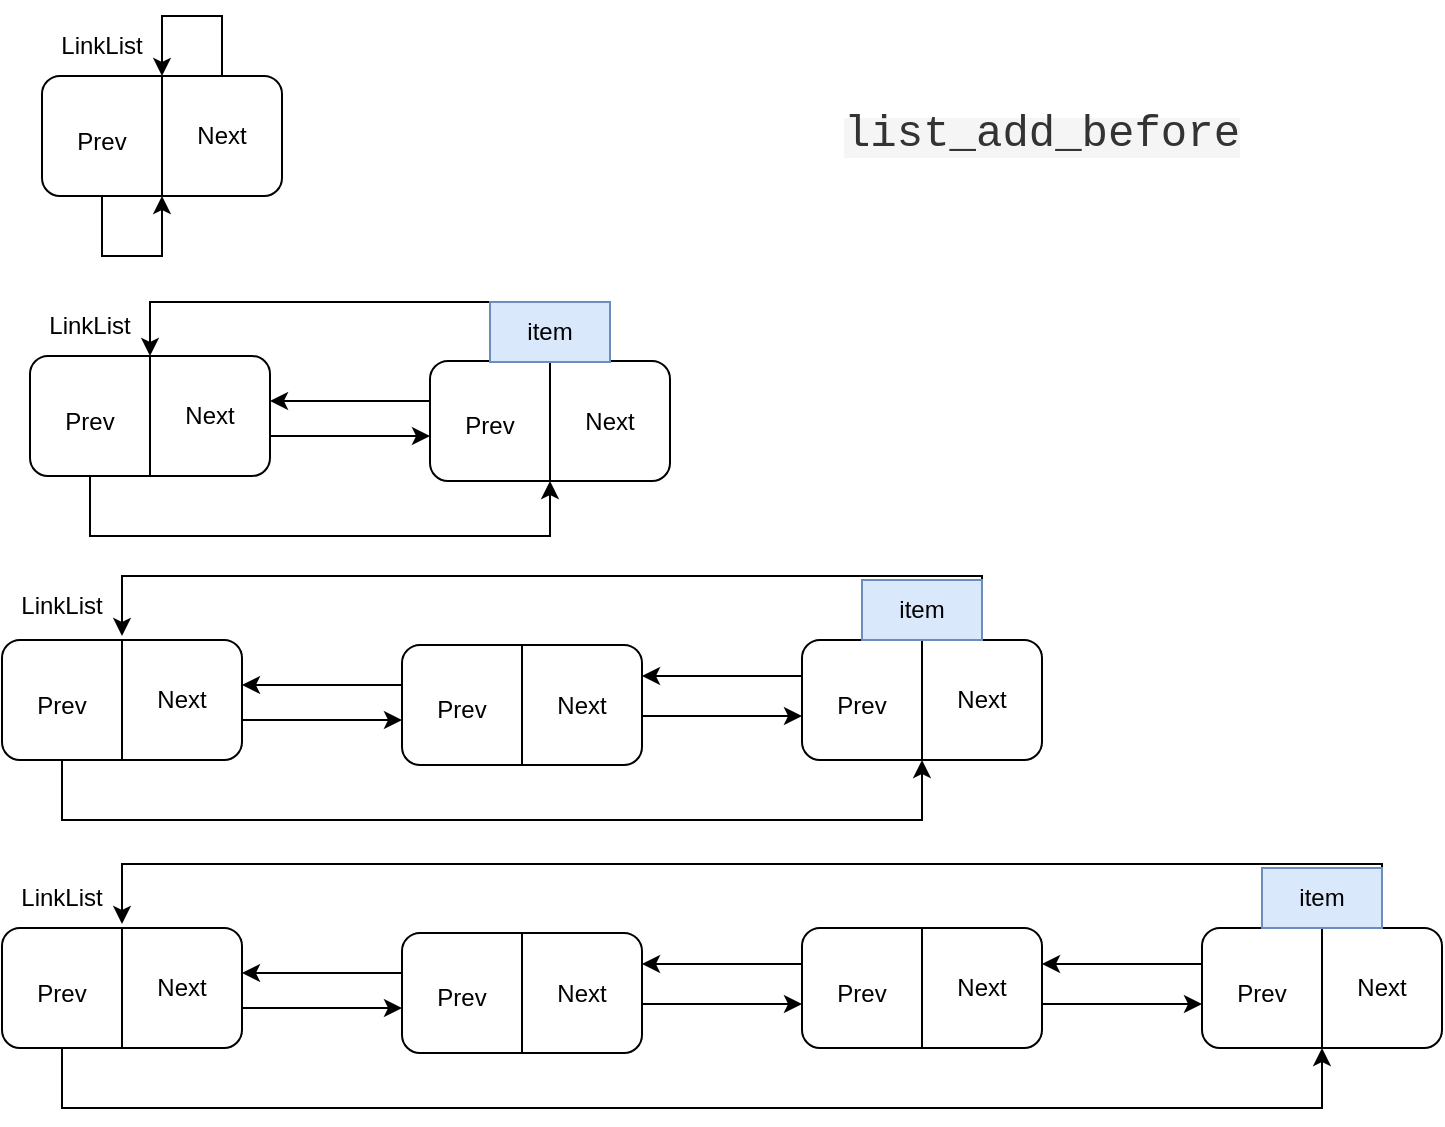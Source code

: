 <mxfile version="21.1.5" type="github">
  <diagram name="第 1 页" id="426NhQxwx-dDoAMTU1OL">
    <mxGraphModel dx="1631" dy="750" grid="1" gridSize="10" guides="1" tooltips="1" connect="1" arrows="1" fold="1" page="1" pageScale="1" pageWidth="827" pageHeight="1169" math="0" shadow="0">
      <root>
        <mxCell id="0" />
        <mxCell id="1" parent="0" />
        <mxCell id="N5lV2D2xA5dcwzt4dY45-3" value="" style="rounded=1;whiteSpace=wrap;html=1;" vertex="1" parent="1">
          <mxGeometry x="100" y="130" width="120" height="60" as="geometry" />
        </mxCell>
        <mxCell id="N5lV2D2xA5dcwzt4dY45-4" value="" style="endArrow=none;html=1;rounded=0;entryX=0.5;entryY=0;entryDx=0;entryDy=0;exitX=0.5;exitY=1;exitDx=0;exitDy=0;" edge="1" parent="1" source="N5lV2D2xA5dcwzt4dY45-3" target="N5lV2D2xA5dcwzt4dY45-3">
          <mxGeometry width="50" height="50" relative="1" as="geometry">
            <mxPoint x="70" y="200" as="sourcePoint" />
            <mxPoint x="120" y="150" as="targetPoint" />
          </mxGeometry>
        </mxCell>
        <mxCell id="N5lV2D2xA5dcwzt4dY45-7" style="edgeStyle=orthogonalEdgeStyle;rounded=0;orthogonalLoop=1;jettySize=auto;html=1;" edge="1" parent="1">
          <mxGeometry relative="1" as="geometry">
            <mxPoint x="130" y="190" as="sourcePoint" />
            <mxPoint x="160" y="190" as="targetPoint" />
            <Array as="points">
              <mxPoint x="130" y="220" />
              <mxPoint x="160" y="220" />
            </Array>
          </mxGeometry>
        </mxCell>
        <mxCell id="N5lV2D2xA5dcwzt4dY45-5" value="Prev" style="text;html=1;strokeColor=none;fillColor=none;align=center;verticalAlign=middle;whiteSpace=wrap;rounded=0;" vertex="1" parent="1">
          <mxGeometry x="100" y="145" width="60" height="35" as="geometry" />
        </mxCell>
        <mxCell id="N5lV2D2xA5dcwzt4dY45-8" style="edgeStyle=orthogonalEdgeStyle;rounded=0;orthogonalLoop=1;jettySize=auto;html=1;exitX=0.75;exitY=0;exitDx=0;exitDy=0;" edge="1" parent="1" source="N5lV2D2xA5dcwzt4dY45-3">
          <mxGeometry relative="1" as="geometry">
            <mxPoint x="190" y="145" as="sourcePoint" />
            <mxPoint x="160" y="130" as="targetPoint" />
            <Array as="points">
              <mxPoint x="190" y="100" />
              <mxPoint x="160" y="100" />
            </Array>
          </mxGeometry>
        </mxCell>
        <mxCell id="N5lV2D2xA5dcwzt4dY45-6" value="Next" style="text;html=1;strokeColor=none;fillColor=none;align=center;verticalAlign=middle;whiteSpace=wrap;rounded=0;" vertex="1" parent="1">
          <mxGeometry x="160" y="145" width="60" height="30" as="geometry" />
        </mxCell>
        <mxCell id="N5lV2D2xA5dcwzt4dY45-10" value="" style="rounded=1;whiteSpace=wrap;html=1;" vertex="1" parent="1">
          <mxGeometry x="94" y="270" width="120" height="60" as="geometry" />
        </mxCell>
        <mxCell id="N5lV2D2xA5dcwzt4dY45-11" value="" style="endArrow=none;html=1;rounded=0;entryX=0.5;entryY=0;entryDx=0;entryDy=0;exitX=0.5;exitY=1;exitDx=0;exitDy=0;" edge="1" parent="1" source="N5lV2D2xA5dcwzt4dY45-10" target="N5lV2D2xA5dcwzt4dY45-10">
          <mxGeometry width="50" height="50" relative="1" as="geometry">
            <mxPoint x="64" y="340" as="sourcePoint" />
            <mxPoint x="114" y="290" as="targetPoint" />
          </mxGeometry>
        </mxCell>
        <mxCell id="N5lV2D2xA5dcwzt4dY45-12" style="edgeStyle=orthogonalEdgeStyle;rounded=0;orthogonalLoop=1;jettySize=auto;html=1;entryX=0.5;entryY=1;entryDx=0;entryDy=0;" edge="1" parent="1" target="N5lV2D2xA5dcwzt4dY45-17">
          <mxGeometry relative="1" as="geometry">
            <mxPoint x="124" y="330" as="sourcePoint" />
            <Array as="points">
              <mxPoint x="124" y="360" />
              <mxPoint x="354" y="360" />
            </Array>
            <mxPoint x="264" y="390" as="targetPoint" />
          </mxGeometry>
        </mxCell>
        <mxCell id="N5lV2D2xA5dcwzt4dY45-13" value="Prev" style="text;html=1;strokeColor=none;fillColor=none;align=center;verticalAlign=middle;whiteSpace=wrap;rounded=0;" vertex="1" parent="1">
          <mxGeometry x="94" y="285" width="60" height="35" as="geometry" />
        </mxCell>
        <mxCell id="N5lV2D2xA5dcwzt4dY45-23" value="" style="edgeStyle=orthogonalEdgeStyle;rounded=0;orthogonalLoop=1;jettySize=auto;html=1;" edge="1" parent="1" source="N5lV2D2xA5dcwzt4dY45-15" target="N5lV2D2xA5dcwzt4dY45-20">
          <mxGeometry relative="1" as="geometry">
            <Array as="points">
              <mxPoint x="254" y="310" />
              <mxPoint x="254" y="310" />
            </Array>
          </mxGeometry>
        </mxCell>
        <mxCell id="N5lV2D2xA5dcwzt4dY45-15" value="Next" style="text;html=1;strokeColor=none;fillColor=none;align=center;verticalAlign=middle;whiteSpace=wrap;rounded=0;" vertex="1" parent="1">
          <mxGeometry x="154" y="285" width="60" height="30" as="geometry" />
        </mxCell>
        <mxCell id="N5lV2D2xA5dcwzt4dY45-24" style="edgeStyle=orthogonalEdgeStyle;rounded=0;orthogonalLoop=1;jettySize=auto;html=1;entryX=1;entryY=0.25;entryDx=0;entryDy=0;" edge="1" parent="1" source="N5lV2D2xA5dcwzt4dY45-17" target="N5lV2D2xA5dcwzt4dY45-15">
          <mxGeometry relative="1" as="geometry">
            <Array as="points">
              <mxPoint x="254" y="293" />
            </Array>
          </mxGeometry>
        </mxCell>
        <mxCell id="N5lV2D2xA5dcwzt4dY45-17" value="" style="rounded=1;whiteSpace=wrap;html=1;" vertex="1" parent="1">
          <mxGeometry x="294" y="272.5" width="120" height="60" as="geometry" />
        </mxCell>
        <mxCell id="N5lV2D2xA5dcwzt4dY45-18" value="" style="endArrow=none;html=1;rounded=0;entryX=0.5;entryY=0;entryDx=0;entryDy=0;exitX=0.5;exitY=1;exitDx=0;exitDy=0;" edge="1" parent="1" source="N5lV2D2xA5dcwzt4dY45-17" target="N5lV2D2xA5dcwzt4dY45-17">
          <mxGeometry width="50" height="50" relative="1" as="geometry">
            <mxPoint x="264" y="342.5" as="sourcePoint" />
            <mxPoint x="314" y="292.5" as="targetPoint" />
          </mxGeometry>
        </mxCell>
        <mxCell id="N5lV2D2xA5dcwzt4dY45-20" value="Prev" style="text;html=1;strokeColor=none;fillColor=none;align=center;verticalAlign=middle;whiteSpace=wrap;rounded=0;" vertex="1" parent="1">
          <mxGeometry x="294" y="287.5" width="60" height="35" as="geometry" />
        </mxCell>
        <mxCell id="N5lV2D2xA5dcwzt4dY45-21" style="edgeStyle=orthogonalEdgeStyle;rounded=0;orthogonalLoop=1;jettySize=auto;html=1;exitX=0.75;exitY=0;exitDx=0;exitDy=0;" edge="1" parent="1" source="N5lV2D2xA5dcwzt4dY45-17">
          <mxGeometry relative="1" as="geometry">
            <mxPoint x="384" y="287.5" as="sourcePoint" />
            <Array as="points">
              <mxPoint x="384" y="243" />
              <mxPoint x="154" y="243" />
            </Array>
            <mxPoint x="154" y="270" as="targetPoint" />
          </mxGeometry>
        </mxCell>
        <mxCell id="N5lV2D2xA5dcwzt4dY45-22" value="Next" style="text;html=1;strokeColor=none;fillColor=none;align=center;verticalAlign=middle;whiteSpace=wrap;rounded=0;" vertex="1" parent="1">
          <mxGeometry x="354" y="287.5" width="60" height="30" as="geometry" />
        </mxCell>
        <mxCell id="N5lV2D2xA5dcwzt4dY45-31" value="" style="rounded=1;whiteSpace=wrap;html=1;" vertex="1" parent="1">
          <mxGeometry x="80" y="412" width="120" height="60" as="geometry" />
        </mxCell>
        <mxCell id="N5lV2D2xA5dcwzt4dY45-32" value="" style="endArrow=none;html=1;rounded=0;entryX=0.5;entryY=0;entryDx=0;entryDy=0;exitX=0.5;exitY=1;exitDx=0;exitDy=0;" edge="1" parent="1" source="N5lV2D2xA5dcwzt4dY45-31" target="N5lV2D2xA5dcwzt4dY45-31">
          <mxGeometry width="50" height="50" relative="1" as="geometry">
            <mxPoint x="50" y="482" as="sourcePoint" />
            <mxPoint x="100" y="432" as="targetPoint" />
          </mxGeometry>
        </mxCell>
        <mxCell id="N5lV2D2xA5dcwzt4dY45-33" style="edgeStyle=orthogonalEdgeStyle;rounded=0;orthogonalLoop=1;jettySize=auto;html=1;entryX=0.5;entryY=1;entryDx=0;entryDy=0;" edge="1" parent="1" target="N5lV2D2xA5dcwzt4dY45-43">
          <mxGeometry relative="1" as="geometry">
            <mxPoint x="110" y="472" as="sourcePoint" />
            <Array as="points">
              <mxPoint x="110" y="502" />
              <mxPoint x="540" y="502" />
            </Array>
            <mxPoint x="340" y="480" as="targetPoint" />
          </mxGeometry>
        </mxCell>
        <mxCell id="N5lV2D2xA5dcwzt4dY45-34" value="Prev" style="text;html=1;strokeColor=none;fillColor=none;align=center;verticalAlign=middle;whiteSpace=wrap;rounded=0;" vertex="1" parent="1">
          <mxGeometry x="80" y="427" width="60" height="35" as="geometry" />
        </mxCell>
        <mxCell id="N5lV2D2xA5dcwzt4dY45-35" value="" style="edgeStyle=orthogonalEdgeStyle;rounded=0;orthogonalLoop=1;jettySize=auto;html=1;" edge="1" parent="1" source="N5lV2D2xA5dcwzt4dY45-36" target="N5lV2D2xA5dcwzt4dY45-40">
          <mxGeometry relative="1" as="geometry">
            <Array as="points">
              <mxPoint x="240" y="452" />
              <mxPoint x="240" y="452" />
            </Array>
          </mxGeometry>
        </mxCell>
        <mxCell id="N5lV2D2xA5dcwzt4dY45-36" value="Next" style="text;html=1;strokeColor=none;fillColor=none;align=center;verticalAlign=middle;whiteSpace=wrap;rounded=0;" vertex="1" parent="1">
          <mxGeometry x="140" y="427" width="60" height="30" as="geometry" />
        </mxCell>
        <mxCell id="N5lV2D2xA5dcwzt4dY45-37" style="edgeStyle=orthogonalEdgeStyle;rounded=0;orthogonalLoop=1;jettySize=auto;html=1;entryX=1;entryY=0.25;entryDx=0;entryDy=0;" edge="1" parent="1" source="N5lV2D2xA5dcwzt4dY45-38" target="N5lV2D2xA5dcwzt4dY45-36">
          <mxGeometry relative="1" as="geometry">
            <Array as="points">
              <mxPoint x="240" y="435" />
            </Array>
          </mxGeometry>
        </mxCell>
        <mxCell id="N5lV2D2xA5dcwzt4dY45-38" value="" style="rounded=1;whiteSpace=wrap;html=1;" vertex="1" parent="1">
          <mxGeometry x="280" y="414.5" width="120" height="60" as="geometry" />
        </mxCell>
        <mxCell id="N5lV2D2xA5dcwzt4dY45-39" value="" style="endArrow=none;html=1;rounded=0;entryX=0.5;entryY=0;entryDx=0;entryDy=0;exitX=0.5;exitY=1;exitDx=0;exitDy=0;" edge="1" parent="1" source="N5lV2D2xA5dcwzt4dY45-38" target="N5lV2D2xA5dcwzt4dY45-38">
          <mxGeometry width="50" height="50" relative="1" as="geometry">
            <mxPoint x="250" y="484.5" as="sourcePoint" />
            <mxPoint x="300" y="434.5" as="targetPoint" />
          </mxGeometry>
        </mxCell>
        <mxCell id="N5lV2D2xA5dcwzt4dY45-40" value="Prev" style="text;html=1;strokeColor=none;fillColor=none;align=center;verticalAlign=middle;whiteSpace=wrap;rounded=0;" vertex="1" parent="1">
          <mxGeometry x="280" y="429.5" width="60" height="35" as="geometry" />
        </mxCell>
        <mxCell id="N5lV2D2xA5dcwzt4dY45-47" value="" style="edgeStyle=orthogonalEdgeStyle;rounded=0;orthogonalLoop=1;jettySize=auto;html=1;" edge="1" parent="1" source="N5lV2D2xA5dcwzt4dY45-42" target="N5lV2D2xA5dcwzt4dY45-45">
          <mxGeometry relative="1" as="geometry">
            <Array as="points">
              <mxPoint x="430" y="450" />
              <mxPoint x="430" y="450" />
            </Array>
          </mxGeometry>
        </mxCell>
        <mxCell id="N5lV2D2xA5dcwzt4dY45-42" value="Next" style="text;html=1;strokeColor=none;fillColor=none;align=center;verticalAlign=middle;whiteSpace=wrap;rounded=0;" vertex="1" parent="1">
          <mxGeometry x="340" y="429.5" width="60" height="30" as="geometry" />
        </mxCell>
        <mxCell id="N5lV2D2xA5dcwzt4dY45-48" style="edgeStyle=orthogonalEdgeStyle;rounded=0;orthogonalLoop=1;jettySize=auto;html=1;" edge="1" parent="1" source="N5lV2D2xA5dcwzt4dY45-43">
          <mxGeometry relative="1" as="geometry">
            <mxPoint x="140" y="410" as="targetPoint" />
            <Array as="points">
              <mxPoint x="570" y="380" />
              <mxPoint x="140" y="380" />
            </Array>
          </mxGeometry>
        </mxCell>
        <mxCell id="N5lV2D2xA5dcwzt4dY45-43" value="" style="rounded=1;whiteSpace=wrap;html=1;" vertex="1" parent="1">
          <mxGeometry x="480" y="412" width="120" height="60" as="geometry" />
        </mxCell>
        <mxCell id="N5lV2D2xA5dcwzt4dY45-44" value="" style="endArrow=none;html=1;rounded=0;entryX=0.5;entryY=0;entryDx=0;entryDy=0;exitX=0.5;exitY=1;exitDx=0;exitDy=0;" edge="1" parent="1" source="N5lV2D2xA5dcwzt4dY45-43" target="N5lV2D2xA5dcwzt4dY45-43">
          <mxGeometry width="50" height="50" relative="1" as="geometry">
            <mxPoint x="450" y="482" as="sourcePoint" />
            <mxPoint x="500" y="432" as="targetPoint" />
          </mxGeometry>
        </mxCell>
        <mxCell id="N5lV2D2xA5dcwzt4dY45-49" style="edgeStyle=orthogonalEdgeStyle;rounded=0;orthogonalLoop=1;jettySize=auto;html=1;" edge="1" parent="1" source="N5lV2D2xA5dcwzt4dY45-45">
          <mxGeometry relative="1" as="geometry">
            <mxPoint x="400" y="430" as="targetPoint" />
            <Array as="points">
              <mxPoint x="400" y="430" />
            </Array>
          </mxGeometry>
        </mxCell>
        <mxCell id="N5lV2D2xA5dcwzt4dY45-45" value="Prev" style="text;html=1;strokeColor=none;fillColor=none;align=center;verticalAlign=middle;whiteSpace=wrap;rounded=0;" vertex="1" parent="1">
          <mxGeometry x="480" y="427" width="60" height="35" as="geometry" />
        </mxCell>
        <mxCell id="N5lV2D2xA5dcwzt4dY45-46" value="Next" style="text;html=1;strokeColor=none;fillColor=none;align=center;verticalAlign=middle;whiteSpace=wrap;rounded=0;" vertex="1" parent="1">
          <mxGeometry x="540" y="427" width="60" height="30" as="geometry" />
        </mxCell>
        <mxCell id="N5lV2D2xA5dcwzt4dY45-50" value="" style="rounded=1;whiteSpace=wrap;html=1;" vertex="1" parent="1">
          <mxGeometry x="80" y="556" width="120" height="60" as="geometry" />
        </mxCell>
        <mxCell id="N5lV2D2xA5dcwzt4dY45-51" value="" style="endArrow=none;html=1;rounded=0;entryX=0.5;entryY=0;entryDx=0;entryDy=0;exitX=0.5;exitY=1;exitDx=0;exitDy=0;" edge="1" parent="1" source="N5lV2D2xA5dcwzt4dY45-50" target="N5lV2D2xA5dcwzt4dY45-50">
          <mxGeometry width="50" height="50" relative="1" as="geometry">
            <mxPoint x="50" y="626" as="sourcePoint" />
            <mxPoint x="100" y="576" as="targetPoint" />
          </mxGeometry>
        </mxCell>
        <mxCell id="N5lV2D2xA5dcwzt4dY45-52" style="edgeStyle=orthogonalEdgeStyle;rounded=0;orthogonalLoop=1;jettySize=auto;html=1;" edge="1" parent="1">
          <mxGeometry relative="1" as="geometry">
            <mxPoint x="110" y="616" as="sourcePoint" />
            <Array as="points">
              <mxPoint x="110" y="646" />
              <mxPoint x="740" y="646" />
            </Array>
            <mxPoint x="740" y="616" as="targetPoint" />
          </mxGeometry>
        </mxCell>
        <mxCell id="N5lV2D2xA5dcwzt4dY45-53" value="Prev" style="text;html=1;strokeColor=none;fillColor=none;align=center;verticalAlign=middle;whiteSpace=wrap;rounded=0;" vertex="1" parent="1">
          <mxGeometry x="80" y="571" width="60" height="35" as="geometry" />
        </mxCell>
        <mxCell id="N5lV2D2xA5dcwzt4dY45-54" value="" style="edgeStyle=orthogonalEdgeStyle;rounded=0;orthogonalLoop=1;jettySize=auto;html=1;" edge="1" parent="1" source="N5lV2D2xA5dcwzt4dY45-55" target="N5lV2D2xA5dcwzt4dY45-59">
          <mxGeometry relative="1" as="geometry">
            <Array as="points">
              <mxPoint x="240" y="596" />
              <mxPoint x="240" y="596" />
            </Array>
          </mxGeometry>
        </mxCell>
        <mxCell id="N5lV2D2xA5dcwzt4dY45-55" value="Next" style="text;html=1;strokeColor=none;fillColor=none;align=center;verticalAlign=middle;whiteSpace=wrap;rounded=0;" vertex="1" parent="1">
          <mxGeometry x="140" y="571" width="60" height="30" as="geometry" />
        </mxCell>
        <mxCell id="N5lV2D2xA5dcwzt4dY45-56" style="edgeStyle=orthogonalEdgeStyle;rounded=0;orthogonalLoop=1;jettySize=auto;html=1;entryX=1;entryY=0.25;entryDx=0;entryDy=0;" edge="1" parent="1" source="N5lV2D2xA5dcwzt4dY45-57" target="N5lV2D2xA5dcwzt4dY45-55">
          <mxGeometry relative="1" as="geometry">
            <Array as="points">
              <mxPoint x="240" y="579" />
            </Array>
          </mxGeometry>
        </mxCell>
        <mxCell id="N5lV2D2xA5dcwzt4dY45-57" value="" style="rounded=1;whiteSpace=wrap;html=1;" vertex="1" parent="1">
          <mxGeometry x="280" y="558.5" width="120" height="60" as="geometry" />
        </mxCell>
        <mxCell id="N5lV2D2xA5dcwzt4dY45-58" value="" style="endArrow=none;html=1;rounded=0;entryX=0.5;entryY=0;entryDx=0;entryDy=0;exitX=0.5;exitY=1;exitDx=0;exitDy=0;" edge="1" parent="1" source="N5lV2D2xA5dcwzt4dY45-57" target="N5lV2D2xA5dcwzt4dY45-57">
          <mxGeometry width="50" height="50" relative="1" as="geometry">
            <mxPoint x="250" y="628.5" as="sourcePoint" />
            <mxPoint x="300" y="578.5" as="targetPoint" />
          </mxGeometry>
        </mxCell>
        <mxCell id="N5lV2D2xA5dcwzt4dY45-59" value="Prev" style="text;html=1;strokeColor=none;fillColor=none;align=center;verticalAlign=middle;whiteSpace=wrap;rounded=0;" vertex="1" parent="1">
          <mxGeometry x="280" y="573.5" width="60" height="35" as="geometry" />
        </mxCell>
        <mxCell id="N5lV2D2xA5dcwzt4dY45-60" value="" style="edgeStyle=orthogonalEdgeStyle;rounded=0;orthogonalLoop=1;jettySize=auto;html=1;" edge="1" parent="1" source="N5lV2D2xA5dcwzt4dY45-61" target="N5lV2D2xA5dcwzt4dY45-66">
          <mxGeometry relative="1" as="geometry">
            <Array as="points">
              <mxPoint x="440" y="594" />
              <mxPoint x="440" y="594" />
            </Array>
          </mxGeometry>
        </mxCell>
        <mxCell id="N5lV2D2xA5dcwzt4dY45-61" value="Next" style="text;html=1;strokeColor=none;fillColor=none;align=center;verticalAlign=middle;whiteSpace=wrap;rounded=0;" vertex="1" parent="1">
          <mxGeometry x="340" y="573.5" width="60" height="30" as="geometry" />
        </mxCell>
        <mxCell id="N5lV2D2xA5dcwzt4dY45-63" value="" style="rounded=1;whiteSpace=wrap;html=1;" vertex="1" parent="1">
          <mxGeometry x="480" y="556" width="120" height="60" as="geometry" />
        </mxCell>
        <mxCell id="N5lV2D2xA5dcwzt4dY45-64" value="" style="endArrow=none;html=1;rounded=0;entryX=0.5;entryY=0;entryDx=0;entryDy=0;exitX=0.5;exitY=1;exitDx=0;exitDy=0;" edge="1" parent="1" source="N5lV2D2xA5dcwzt4dY45-63" target="N5lV2D2xA5dcwzt4dY45-63">
          <mxGeometry width="50" height="50" relative="1" as="geometry">
            <mxPoint x="450" y="626" as="sourcePoint" />
            <mxPoint x="500" y="576" as="targetPoint" />
          </mxGeometry>
        </mxCell>
        <mxCell id="N5lV2D2xA5dcwzt4dY45-65" style="edgeStyle=orthogonalEdgeStyle;rounded=0;orthogonalLoop=1;jettySize=auto;html=1;" edge="1" parent="1" source="N5lV2D2xA5dcwzt4dY45-66">
          <mxGeometry relative="1" as="geometry">
            <Array as="points">
              <mxPoint x="400" y="574" />
            </Array>
            <mxPoint x="400" y="574" as="targetPoint" />
          </mxGeometry>
        </mxCell>
        <mxCell id="N5lV2D2xA5dcwzt4dY45-66" value="Prev" style="text;html=1;strokeColor=none;fillColor=none;align=center;verticalAlign=middle;whiteSpace=wrap;rounded=0;" vertex="1" parent="1">
          <mxGeometry x="480" y="571" width="60" height="35" as="geometry" />
        </mxCell>
        <mxCell id="N5lV2D2xA5dcwzt4dY45-72" value="" style="edgeStyle=orthogonalEdgeStyle;rounded=0;orthogonalLoop=1;jettySize=auto;html=1;" edge="1" parent="1" source="N5lV2D2xA5dcwzt4dY45-67" target="N5lV2D2xA5dcwzt4dY45-70">
          <mxGeometry relative="1" as="geometry">
            <Array as="points">
              <mxPoint x="660" y="594" />
              <mxPoint x="660" y="594" />
            </Array>
          </mxGeometry>
        </mxCell>
        <mxCell id="N5lV2D2xA5dcwzt4dY45-67" value="Next" style="text;html=1;strokeColor=none;fillColor=none;align=center;verticalAlign=middle;whiteSpace=wrap;rounded=0;" vertex="1" parent="1">
          <mxGeometry x="540" y="571" width="60" height="30" as="geometry" />
        </mxCell>
        <mxCell id="N5lV2D2xA5dcwzt4dY45-73" style="edgeStyle=orthogonalEdgeStyle;rounded=0;orthogonalLoop=1;jettySize=auto;html=1;" edge="1" parent="1" source="N5lV2D2xA5dcwzt4dY45-68">
          <mxGeometry relative="1" as="geometry">
            <mxPoint x="140" y="554" as="targetPoint" />
            <Array as="points">
              <mxPoint x="770" y="524" />
              <mxPoint x="140" y="524" />
            </Array>
          </mxGeometry>
        </mxCell>
        <mxCell id="N5lV2D2xA5dcwzt4dY45-68" value="" style="rounded=1;whiteSpace=wrap;html=1;" vertex="1" parent="1">
          <mxGeometry x="680" y="556" width="120" height="60" as="geometry" />
        </mxCell>
        <mxCell id="N5lV2D2xA5dcwzt4dY45-69" value="" style="endArrow=none;html=1;rounded=0;entryX=0.5;entryY=0;entryDx=0;entryDy=0;exitX=0.5;exitY=1;exitDx=0;exitDy=0;" edge="1" parent="1" source="N5lV2D2xA5dcwzt4dY45-68" target="N5lV2D2xA5dcwzt4dY45-68">
          <mxGeometry width="50" height="50" relative="1" as="geometry">
            <mxPoint x="650" y="626" as="sourcePoint" />
            <mxPoint x="700" y="576" as="targetPoint" />
          </mxGeometry>
        </mxCell>
        <mxCell id="N5lV2D2xA5dcwzt4dY45-74" value="" style="edgeStyle=orthogonalEdgeStyle;rounded=0;orthogonalLoop=1;jettySize=auto;html=1;" edge="1" parent="1" source="N5lV2D2xA5dcwzt4dY45-70" target="N5lV2D2xA5dcwzt4dY45-67">
          <mxGeometry relative="1" as="geometry">
            <Array as="points">
              <mxPoint x="620" y="574" />
              <mxPoint x="620" y="574" />
            </Array>
          </mxGeometry>
        </mxCell>
        <mxCell id="N5lV2D2xA5dcwzt4dY45-70" value="Prev" style="text;html=1;strokeColor=none;fillColor=none;align=center;verticalAlign=middle;whiteSpace=wrap;rounded=0;" vertex="1" parent="1">
          <mxGeometry x="680" y="571" width="60" height="35" as="geometry" />
        </mxCell>
        <mxCell id="N5lV2D2xA5dcwzt4dY45-71" value="Next" style="text;html=1;strokeColor=none;fillColor=none;align=center;verticalAlign=middle;whiteSpace=wrap;rounded=0;" vertex="1" parent="1">
          <mxGeometry x="740" y="571" width="60" height="30" as="geometry" />
        </mxCell>
        <mxCell id="N5lV2D2xA5dcwzt4dY45-75" value="item" style="text;html=1;strokeColor=#6c8ebf;fillColor=#dae8fc;align=center;verticalAlign=middle;whiteSpace=wrap;rounded=0;" vertex="1" parent="1">
          <mxGeometry x="324" y="243" width="60" height="30" as="geometry" />
        </mxCell>
        <mxCell id="N5lV2D2xA5dcwzt4dY45-76" value="item" style="text;html=1;strokeColor=#6c8ebf;fillColor=#dae8fc;align=center;verticalAlign=middle;whiteSpace=wrap;rounded=0;" vertex="1" parent="1">
          <mxGeometry x="510" y="382" width="60" height="30" as="geometry" />
        </mxCell>
        <mxCell id="N5lV2D2xA5dcwzt4dY45-77" value="item" style="text;html=1;strokeColor=#6c8ebf;fillColor=#dae8fc;align=center;verticalAlign=middle;whiteSpace=wrap;rounded=0;" vertex="1" parent="1">
          <mxGeometry x="710" y="526" width="60" height="30" as="geometry" />
        </mxCell>
        <mxCell id="N5lV2D2xA5dcwzt4dY45-78" value="LinkList" style="text;html=1;align=center;verticalAlign=middle;whiteSpace=wrap;rounded=0;" vertex="1" parent="1">
          <mxGeometry x="100" y="100" width="60" height="30" as="geometry" />
        </mxCell>
        <mxCell id="N5lV2D2xA5dcwzt4dY45-79" value="LinkList" style="text;html=1;align=center;verticalAlign=middle;whiteSpace=wrap;rounded=0;" vertex="1" parent="1">
          <mxGeometry x="94" y="240" width="60" height="30" as="geometry" />
        </mxCell>
        <mxCell id="N5lV2D2xA5dcwzt4dY45-80" value="LinkList" style="text;html=1;align=center;verticalAlign=middle;whiteSpace=wrap;rounded=0;" vertex="1" parent="1">
          <mxGeometry x="80" y="380" width="60" height="30" as="geometry" />
        </mxCell>
        <mxCell id="N5lV2D2xA5dcwzt4dY45-81" value="LinkList" style="text;html=1;align=center;verticalAlign=middle;whiteSpace=wrap;rounded=0;" vertex="1" parent="1">
          <mxGeometry x="80" y="526" width="60" height="30" as="geometry" />
        </mxCell>
        <mxCell id="N5lV2D2xA5dcwzt4dY45-82" value="&lt;div style=&quot;color: rgb(51, 51, 51); background-color: rgb(245, 245, 245); font-family: Menlo, Monaco, &amp;quot;Courier New&amp;quot;, monospace; line-height: 18px;&quot;&gt;&lt;font style=&quot;font-size: 22px;&quot;&gt;list_add_before&lt;/font&gt;&lt;/div&gt;" style="text;html=1;strokeColor=none;fillColor=none;align=center;verticalAlign=middle;whiteSpace=wrap;rounded=0;" vertex="1" parent="1">
          <mxGeometry x="570" y="145" width="60" height="30" as="geometry" />
        </mxCell>
      </root>
    </mxGraphModel>
  </diagram>
</mxfile>
